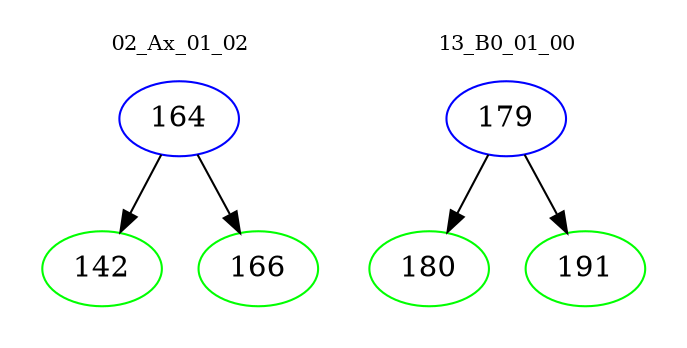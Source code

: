 digraph{
subgraph cluster_0 {
color = white
label = "02_Ax_01_02";
fontsize=10;
T0_164 [label="164", color="blue"]
T0_164 -> T0_142 [color="black"]
T0_142 [label="142", color="green"]
T0_164 -> T0_166 [color="black"]
T0_166 [label="166", color="green"]
}
subgraph cluster_1 {
color = white
label = "13_B0_01_00";
fontsize=10;
T1_179 [label="179", color="blue"]
T1_179 -> T1_180 [color="black"]
T1_180 [label="180", color="green"]
T1_179 -> T1_191 [color="black"]
T1_191 [label="191", color="green"]
}
}
